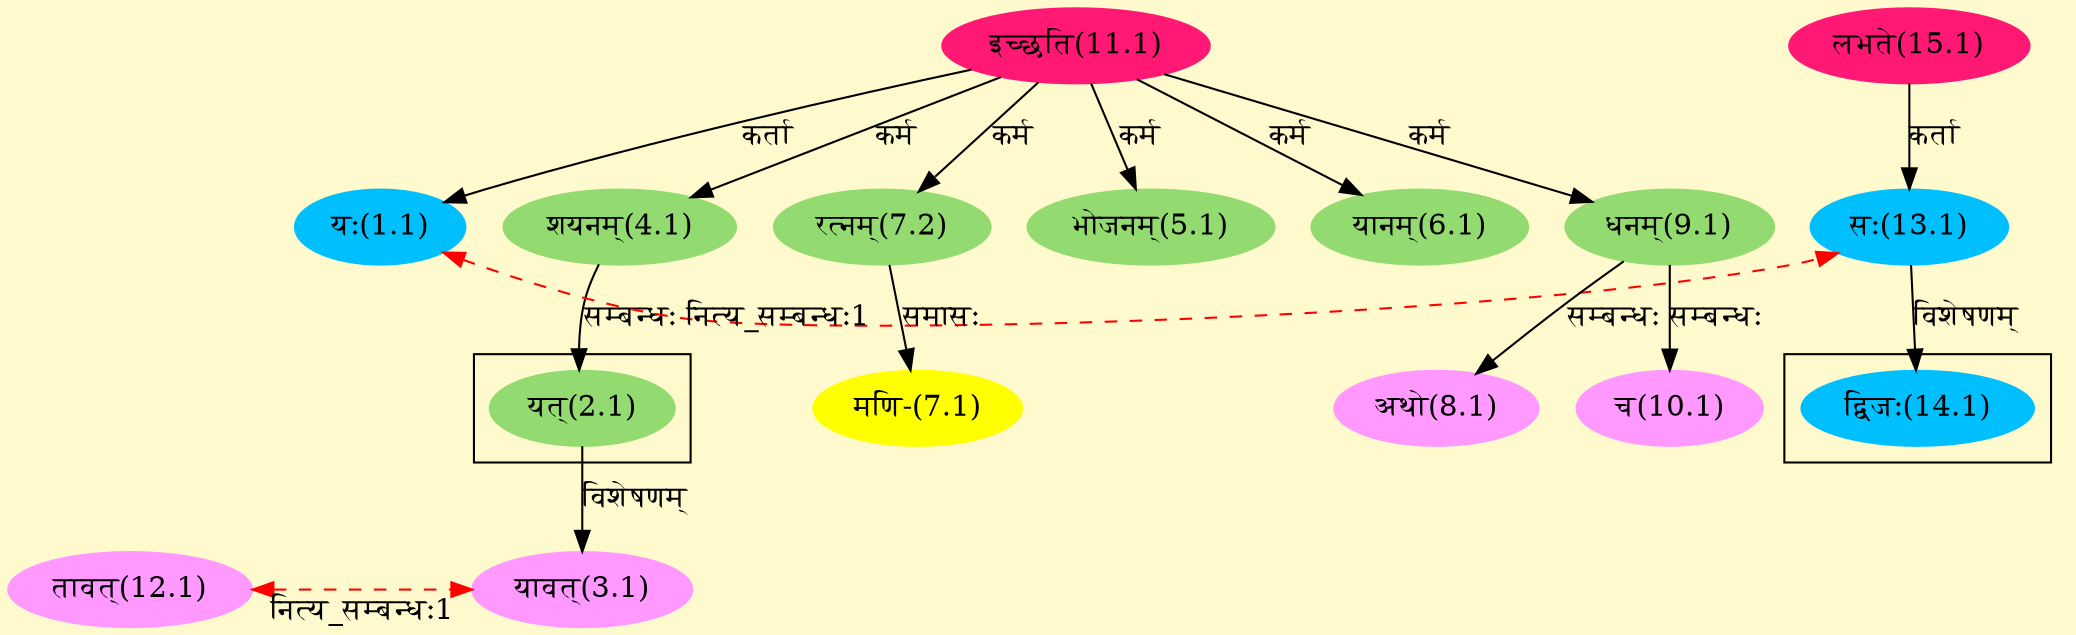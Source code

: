 digraph G{
rankdir=BT;
 compound=true;
 bgcolor="lemonchiffon1";

subgraph cluster_1{
Node3_1 [style=filled, color="#FF99FF" label = "यावत्(3.1)"]
Node2_1 [style=filled, color="#93DB70" label = "यत्(2.1)"]

}

subgraph cluster_2{
Node14_1 [style=filled, color="#00BFFF" label = "द्विजः(14.1)"]
Node13_1 [style=filled, color="#00BFFF" label = "सः(13.1)"]

}
Node1_1 [style=filled, color="#00BFFF" label = "यः(1.1)"]
Node11_1 [style=filled, color="#FF1975" label = "इच्छति(11.1)"]
Node13_1 [style=filled, color="#00BFFF" label = "सः(13.1)"]
Node2_1 [style=filled, color="#93DB70" label = "यत्(2.1)"]
Node4_1 [style=filled, color="#93DB70" label = "शयनम्(4.1)"]
Node5_1 [style=filled, color="#93DB70" label = "भोजनम्(5.1)"]
Node6_1 [style=filled, color="#93DB70" label = "यानम्(6.1)"]
Node7_1 [style=filled, color="#FFFF00" label = "मणि-(7.1)"]
Node7_2 [style=filled, color="#93DB70" label = "रत्नम्(7.2)"]
Node8_1 [style=filled, color="#FF99FF" label = "अथो(8.1)"]
Node9_1 [style=filled, color="#93DB70" label = "धनम्(9.1)"]
Node10_1 [style=filled, color="#FF99FF" label = "च(10.1)"]
Node12_1 [style=filled, color="#FF99FF" label = "तावत्(12.1)"]
Node3_1 [style=filled, color="#FF99FF" label = "यावत्(3.1)"]
Node15_1 [style=filled, color="#FF1975" label = "लभते(15.1)"]
{rank = same; Node1_1; Node13_1;}
{rank = same; Node12_1; Node3_1;}
/* Start of Relations section */

Node1_1 -> Node11_1 [  label="कर्ता"  dir="back" ]
Node1_1 -> Node13_1 [ style=dashed color="red" label="नित्य_सम्बन्धः1"  dir="both" ]
Node2_1 -> Node4_1 [  label="सम्बन्धः"  dir="back" ]
Node3_1 -> Node2_1 [  label="विशेषणम्"  dir="back" ]
Node4_1 -> Node11_1 [  label="कर्म"  dir="back" ]
Node5_1 -> Node11_1 [  label="कर्म"  dir="back" ]
Node6_1 -> Node11_1 [  label="कर्म"  dir="back" ]
Node7_1 -> Node7_2 [  label="समासः"  dir="back" ]
Node7_2 -> Node11_1 [  label="कर्म"  dir="back" ]
Node8_1 -> Node9_1 [  label="सम्बन्धः"  dir="back" ]
Node9_1 -> Node11_1 [  label="कर्म"  dir="back" ]
Node10_1 -> Node9_1 [  label="सम्बन्धः"  dir="back" ]
Node12_1 -> Node3_1 [ style=dashed color="red" label="नित्य_सम्बन्धः1"  dir="both" ]
Node13_1 -> Node15_1 [  label="कर्ता"  dir="back" ]
Node14_1 -> Node13_1 [  label="विशेषणम्"  dir="back" ]
}
